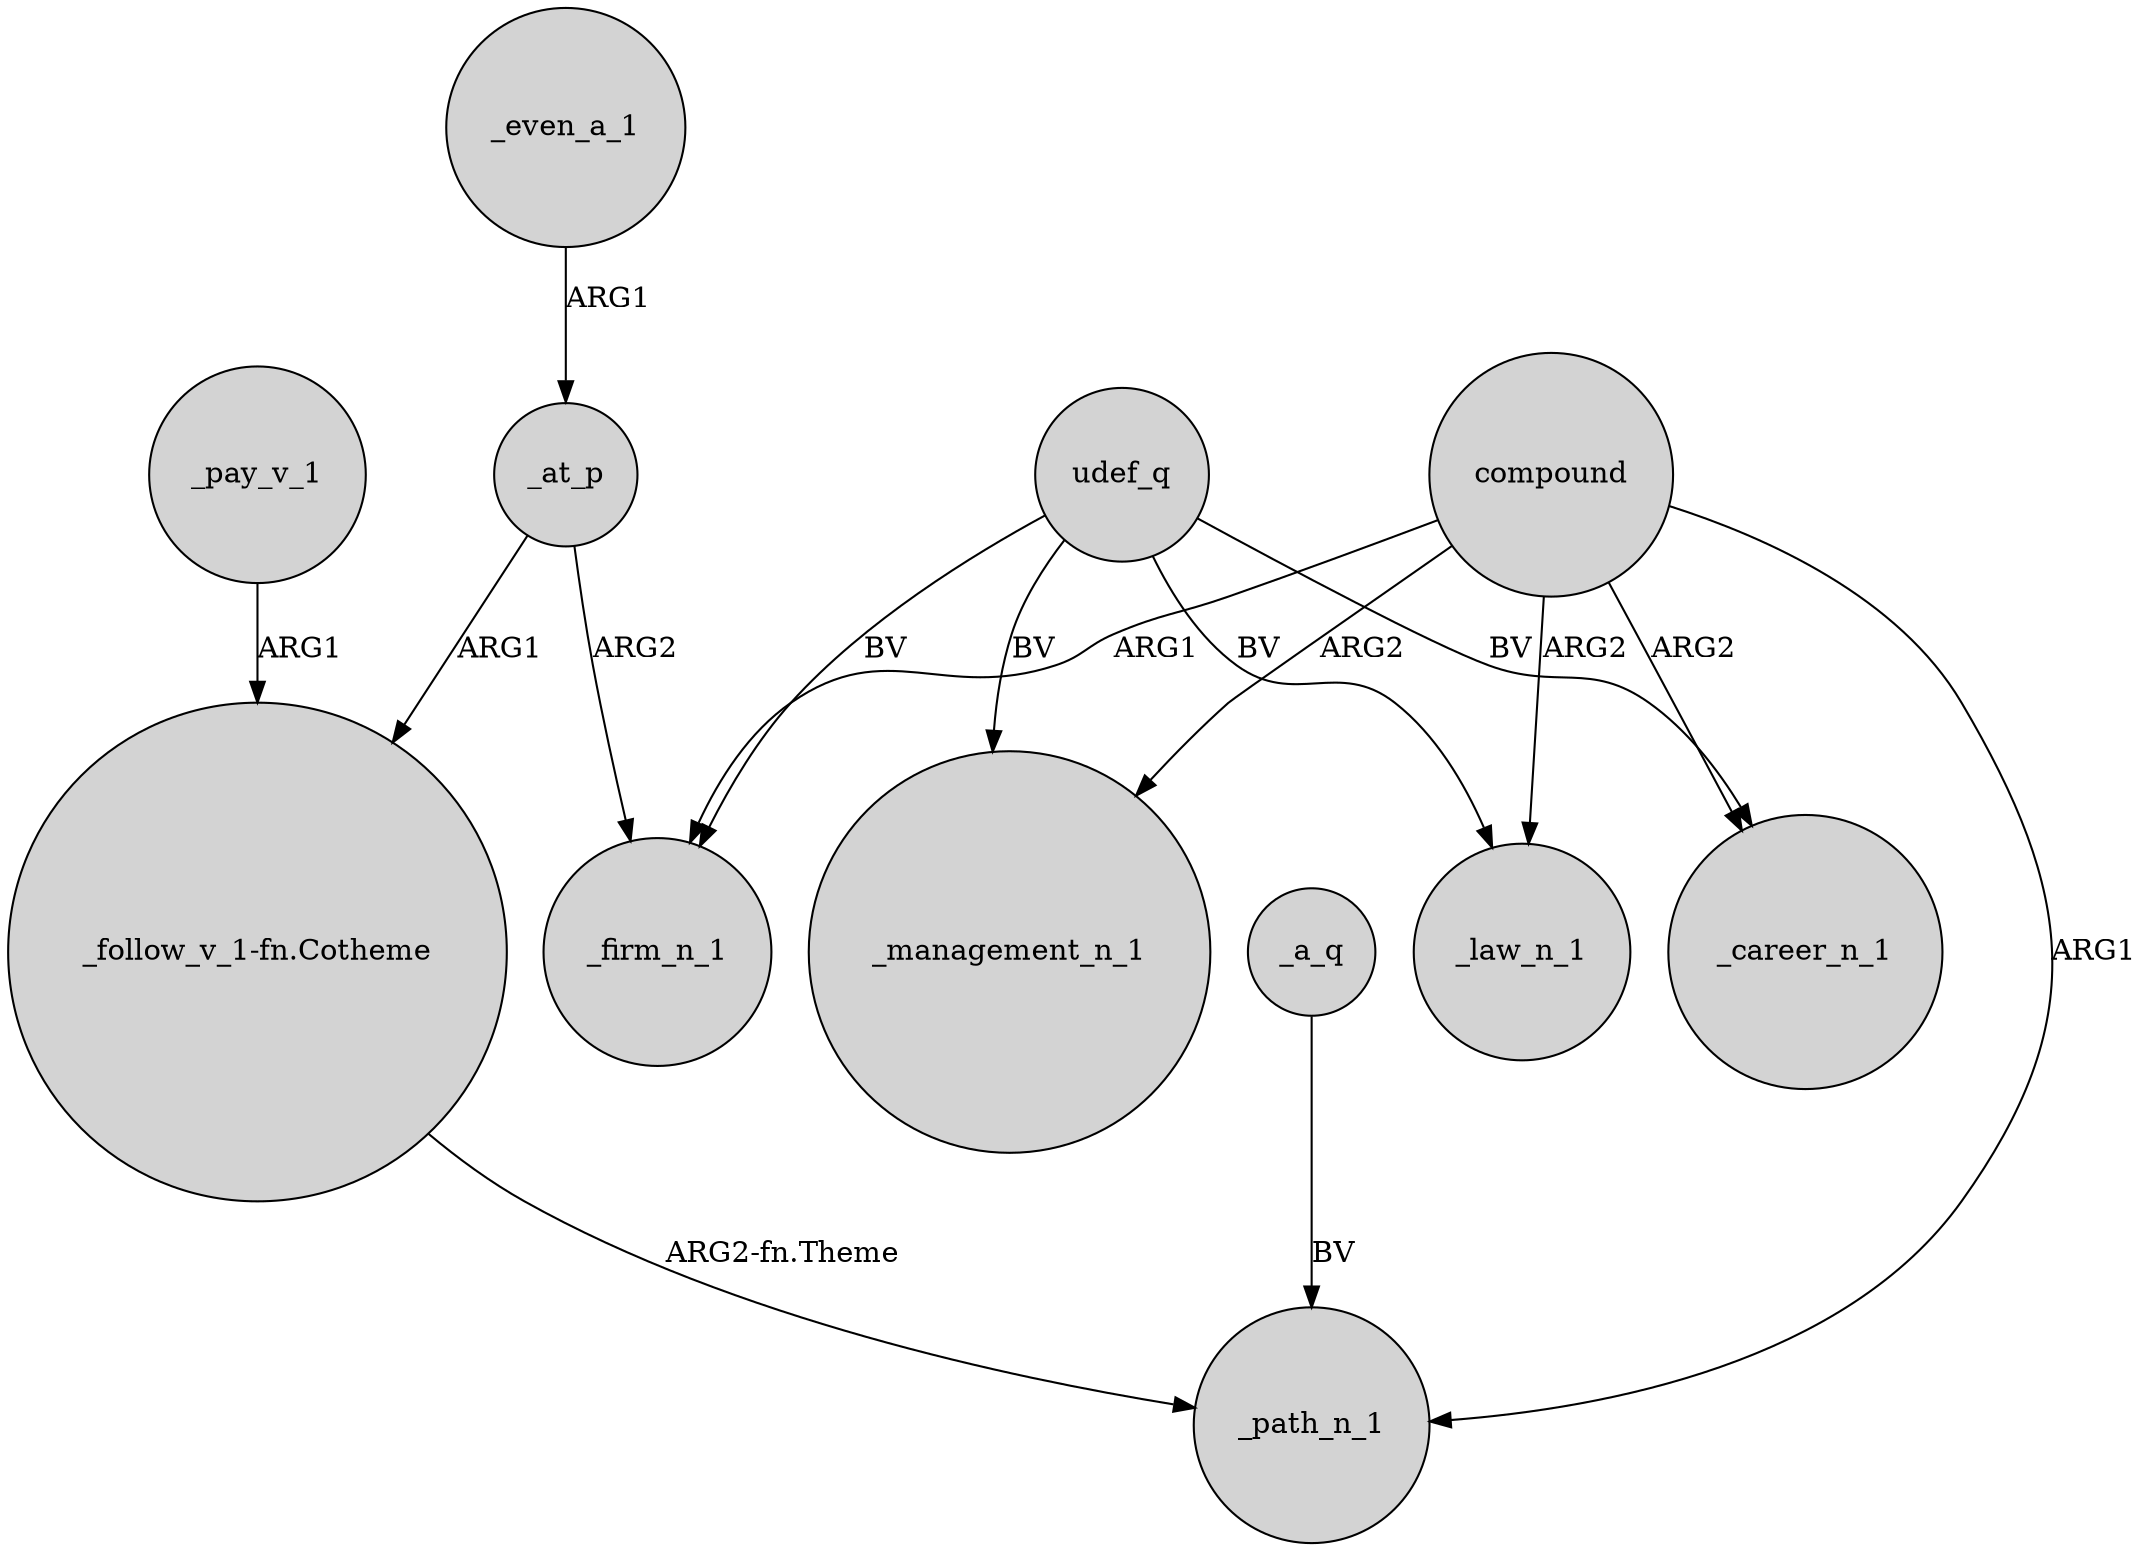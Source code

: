 digraph {
	node [shape=circle style=filled]
	udef_q -> _firm_n_1 [label=BV]
	"_follow_v_1-fn.Cotheme" -> _path_n_1 [label="ARG2-fn.Theme"]
	compound -> _management_n_1 [label=ARG2]
	_at_p -> _firm_n_1 [label=ARG2]
	udef_q -> _law_n_1 [label=BV]
	compound -> _career_n_1 [label=ARG2]
	_a_q -> _path_n_1 [label=BV]
	udef_q -> _management_n_1 [label=BV]
	_even_a_1 -> _at_p [label=ARG1]
	_pay_v_1 -> "_follow_v_1-fn.Cotheme" [label=ARG1]
	compound -> _path_n_1 [label=ARG1]
	udef_q -> _career_n_1 [label=BV]
	compound -> _firm_n_1 [label=ARG1]
	_at_p -> "_follow_v_1-fn.Cotheme" [label=ARG1]
	compound -> _law_n_1 [label=ARG2]
}
